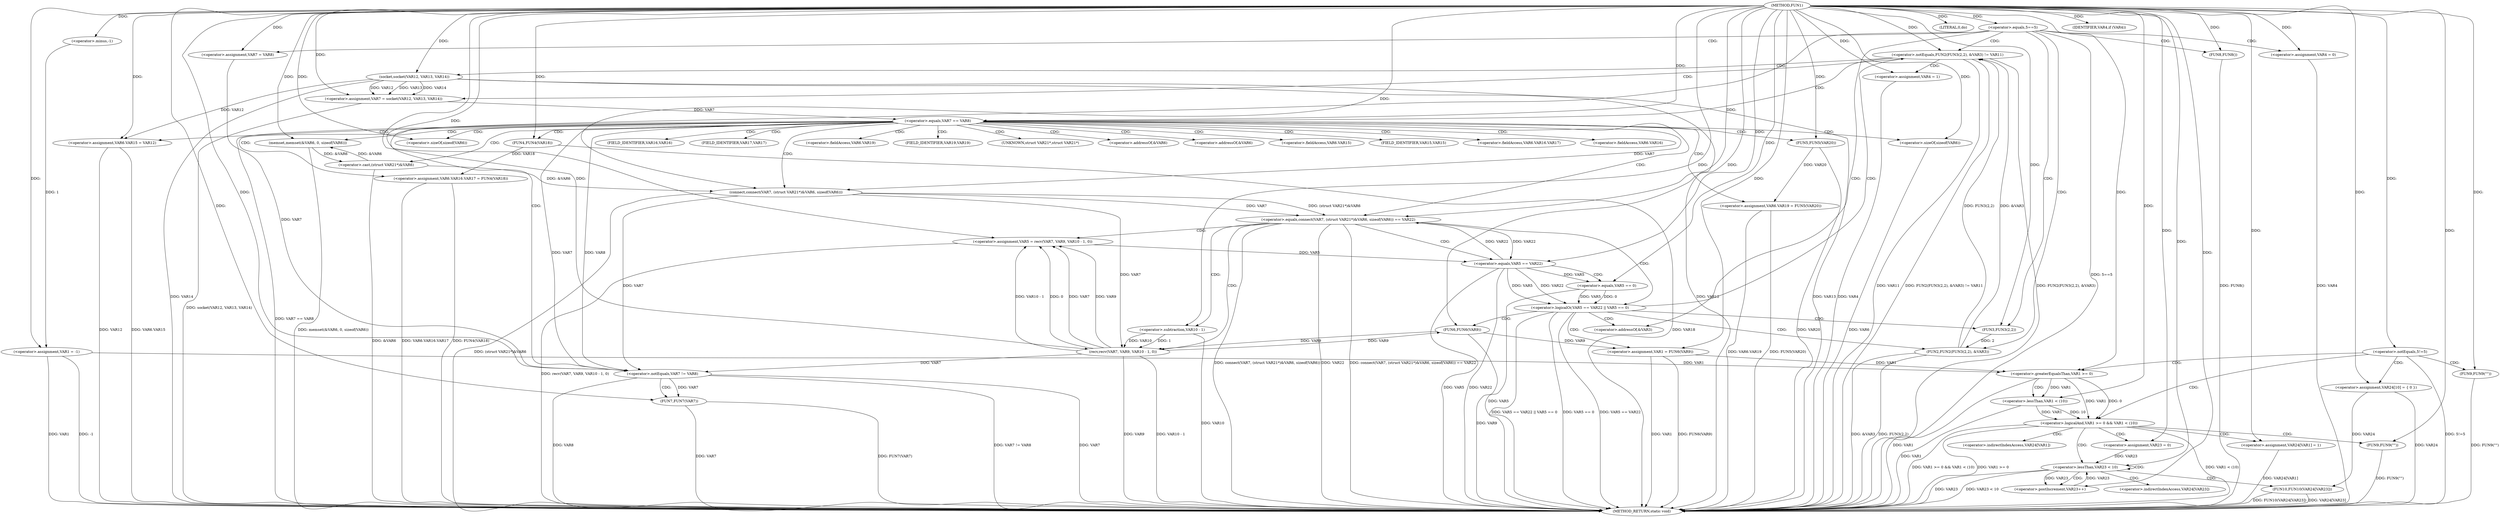 digraph FUN1 {  
"1000100" [label = "(METHOD,FUN1)" ]
"1000272" [label = "(METHOD_RETURN,static void)" ]
"1000103" [label = "(<operator>.assignment,VAR1 = -1)" ]
"1000105" [label = "(<operator>.minus,-1)" ]
"1000108" [label = "(<operator>.equals,5==5)" ]
"1000115" [label = "(<operator>.assignment,VAR4 = 0)" ]
"1000121" [label = "(<operator>.assignment,VAR7 = VAR8)" ]
"1000128" [label = "(<operator>.notEquals,FUN2(FUN3(2,2), &VAR3) != VAR11)" ]
"1000129" [label = "(FUN2,FUN2(FUN3(2,2), &VAR3))" ]
"1000130" [label = "(FUN3,FUN3(2,2))" ]
"1000138" [label = "(<operator>.assignment,VAR4 = 1)" ]
"1000141" [label = "(<operator>.assignment,VAR7 = socket(VAR12, VAR13, VAR14))" ]
"1000143" [label = "(socket,socket(VAR12, VAR13, VAR14))" ]
"1000148" [label = "(<operator>.equals,VAR7 == VAR8)" ]
"1000153" [label = "(memset,memset(&VAR6, 0, sizeof(VAR6)))" ]
"1000157" [label = "(<operator>.sizeOf,sizeof(VAR6))" ]
"1000159" [label = "(<operator>.assignment,VAR6.VAR15 = VAR12)" ]
"1000164" [label = "(<operator>.assignment,VAR6.VAR16.VAR17 = FUN4(VAR18))" ]
"1000170" [label = "(FUN4,FUN4(VAR18))" ]
"1000172" [label = "(<operator>.assignment,VAR6.VAR19 = FUN5(VAR20))" ]
"1000176" [label = "(FUN5,FUN5(VAR20))" ]
"1000179" [label = "(<operator>.equals,connect(VAR7, (struct VAR21*)&VAR6, sizeof(VAR6)) == VAR22)" ]
"1000180" [label = "(connect,connect(VAR7, (struct VAR21*)&VAR6, sizeof(VAR6)))" ]
"1000182" [label = "(<operator>.cast,(struct VAR21*)&VAR6)" ]
"1000186" [label = "(<operator>.sizeOf,sizeof(VAR6))" ]
"1000191" [label = "(<operator>.assignment,VAR5 = recv(VAR7, VAR9, VAR10 - 1, 0))" ]
"1000193" [label = "(recv,recv(VAR7, VAR9, VAR10 - 1, 0))" ]
"1000196" [label = "(<operator>.subtraction,VAR10 - 1)" ]
"1000201" [label = "(<operator>.logicalOr,VAR5 == VAR22 || VAR5 == 0)" ]
"1000202" [label = "(<operator>.equals,VAR5 == VAR22)" ]
"1000205" [label = "(<operator>.equals,VAR5 == 0)" ]
"1000210" [label = "(<operator>.assignment,VAR1 = FUN6(VAR9))" ]
"1000212" [label = "(FUN6,FUN6(VAR9))" ]
"1000214" [label = "(LITERAL,0,do)" ]
"1000216" [label = "(<operator>.notEquals,VAR7 != VAR8)" ]
"1000220" [label = "(FUN7,FUN7(VAR7))" ]
"1000223" [label = "(IDENTIFIER,VAR4,if (VAR4))" ]
"1000225" [label = "(FUN8,FUN8())" ]
"1000227" [label = "(<operator>.notEquals,5!=5)" ]
"1000231" [label = "(FUN9,FUN9(\"\"))" ]
"1000238" [label = "(<operator>.assignment,VAR24[10] = { 0 })" ]
"1000241" [label = "(<operator>.logicalAnd,VAR1 >= 0 && VAR1 < (10))" ]
"1000242" [label = "(<operator>.greaterEqualsThan,VAR1 >= 0)" ]
"1000245" [label = "(<operator>.lessThan,VAR1 < (10))" ]
"1000249" [label = "(<operator>.assignment,VAR24[VAR1] = 1)" ]
"1000255" [label = "(<operator>.assignment,VAR23 = 0)" ]
"1000258" [label = "(<operator>.lessThan,VAR23 < 10)" ]
"1000261" [label = "(<operator>.postIncrement,VAR23++)" ]
"1000264" [label = "(FUN10,FUN10(VAR24[VAR23]))" ]
"1000270" [label = "(FUN9,FUN9(\"\"))" ]
"1000133" [label = "(<operator>.addressOf,&VAR3)" ]
"1000154" [label = "(<operator>.addressOf,&VAR6)" ]
"1000160" [label = "(<operator>.fieldAccess,VAR6.VAR15)" ]
"1000162" [label = "(FIELD_IDENTIFIER,VAR15,VAR15)" ]
"1000165" [label = "(<operator>.fieldAccess,VAR6.VAR16.VAR17)" ]
"1000166" [label = "(<operator>.fieldAccess,VAR6.VAR16)" ]
"1000168" [label = "(FIELD_IDENTIFIER,VAR16,VAR16)" ]
"1000169" [label = "(FIELD_IDENTIFIER,VAR17,VAR17)" ]
"1000173" [label = "(<operator>.fieldAccess,VAR6.VAR19)" ]
"1000175" [label = "(FIELD_IDENTIFIER,VAR19,VAR19)" ]
"1000183" [label = "(UNKNOWN,struct VAR21*,struct VAR21*)" ]
"1000184" [label = "(<operator>.addressOf,&VAR6)" ]
"1000250" [label = "(<operator>.indirectIndexAccess,VAR24[VAR1])" ]
"1000265" [label = "(<operator>.indirectIndexAccess,VAR24[VAR23])" ]
  "1000108" -> "1000272"  [ label = "DDG: 5==5"] 
  "1000216" -> "1000272"  [ label = "DDG: VAR7 != VAR8"] 
  "1000103" -> "1000272"  [ label = "DDG: -1"] 
  "1000153" -> "1000272"  [ label = "DDG: memset(&VAR6, 0, sizeof(VAR6))"] 
  "1000231" -> "1000272"  [ label = "DDG: FUN9(\"\")"] 
  "1000129" -> "1000272"  [ label = "DDG: &VAR3"] 
  "1000210" -> "1000272"  [ label = "DDG: FUN6(VAR9)"] 
  "1000196" -> "1000272"  [ label = "DDG: VAR10"] 
  "1000115" -> "1000272"  [ label = "DDG: VAR4"] 
  "1000180" -> "1000272"  [ label = "DDG: (struct VAR21*)&VAR6"] 
  "1000258" -> "1000272"  [ label = "DDG: VAR23"] 
  "1000179" -> "1000272"  [ label = "DDG: VAR22"] 
  "1000129" -> "1000272"  [ label = "DDG: FUN3(2,2)"] 
  "1000186" -> "1000272"  [ label = "DDG: VAR6"] 
  "1000225" -> "1000272"  [ label = "DDG: FUN8()"] 
  "1000220" -> "1000272"  [ label = "DDG: VAR7"] 
  "1000201" -> "1000272"  [ label = "DDG: VAR5 == VAR22 || VAR5 == 0"] 
  "1000227" -> "1000272"  [ label = "DDG: 5!=5"] 
  "1000238" -> "1000272"  [ label = "DDG: VAR24"] 
  "1000179" -> "1000272"  [ label = "DDG: connect(VAR7, (struct VAR21*)&VAR6, sizeof(VAR6)) == VAR22"] 
  "1000103" -> "1000272"  [ label = "DDG: VAR1"] 
  "1000216" -> "1000272"  [ label = "DDG: VAR7"] 
  "1000159" -> "1000272"  [ label = "DDG: VAR6.VAR15"] 
  "1000205" -> "1000272"  [ label = "DDG: VAR5"] 
  "1000138" -> "1000272"  [ label = "DDG: VAR4"] 
  "1000193" -> "1000272"  [ label = "DDG: VAR9"] 
  "1000182" -> "1000272"  [ label = "DDG: &VAR6"] 
  "1000264" -> "1000272"  [ label = "DDG: VAR24[VAR23]"] 
  "1000128" -> "1000272"  [ label = "DDG: FUN2(FUN3(2,2), &VAR3)"] 
  "1000143" -> "1000272"  [ label = "DDG: VAR12"] 
  "1000179" -> "1000272"  [ label = "DDG: connect(VAR7, (struct VAR21*)&VAR6, sizeof(VAR6))"] 
  "1000264" -> "1000272"  [ label = "DDG: FUN10(VAR24[VAR23])"] 
  "1000216" -> "1000272"  [ label = "DDG: VAR8"] 
  "1000202" -> "1000272"  [ label = "DDG: VAR5"] 
  "1000258" -> "1000272"  [ label = "DDG: VAR23 < 10"] 
  "1000148" -> "1000272"  [ label = "DDG: VAR7 == VAR8"] 
  "1000172" -> "1000272"  [ label = "DDG: FUN5(VAR20)"] 
  "1000212" -> "1000272"  [ label = "DDG: VAR9"] 
  "1000128" -> "1000272"  [ label = "DDG: VAR11"] 
  "1000191" -> "1000272"  [ label = "DDG: recv(VAR7, VAR9, VAR10 - 1, 0)"] 
  "1000210" -> "1000272"  [ label = "DDG: VAR1"] 
  "1000172" -> "1000272"  [ label = "DDG: VAR6.VAR19"] 
  "1000141" -> "1000272"  [ label = "DDG: socket(VAR12, VAR13, VAR14)"] 
  "1000241" -> "1000272"  [ label = "DDG: VAR1 >= 0"] 
  "1000143" -> "1000272"  [ label = "DDG: VAR13"] 
  "1000220" -> "1000272"  [ label = "DDG: FUN7(VAR7)"] 
  "1000170" -> "1000272"  [ label = "DDG: VAR18"] 
  "1000176" -> "1000272"  [ label = "DDG: VAR20"] 
  "1000164" -> "1000272"  [ label = "DDG: FUN4(VAR18)"] 
  "1000270" -> "1000272"  [ label = "DDG: FUN9(\"\")"] 
  "1000128" -> "1000272"  [ label = "DDG: FUN2(FUN3(2,2), &VAR3) != VAR11"] 
  "1000249" -> "1000272"  [ label = "DDG: VAR24[VAR1]"] 
  "1000201" -> "1000272"  [ label = "DDG: VAR5 == 0"] 
  "1000241" -> "1000272"  [ label = "DDG: VAR1 < (10)"] 
  "1000159" -> "1000272"  [ label = "DDG: VAR12"] 
  "1000193" -> "1000272"  [ label = "DDG: VAR10 - 1"] 
  "1000245" -> "1000272"  [ label = "DDG: VAR1"] 
  "1000143" -> "1000272"  [ label = "DDG: VAR14"] 
  "1000241" -> "1000272"  [ label = "DDG: VAR1 >= 0 && VAR1 < (10)"] 
  "1000242" -> "1000272"  [ label = "DDG: VAR1"] 
  "1000201" -> "1000272"  [ label = "DDG: VAR5 == VAR22"] 
  "1000202" -> "1000272"  [ label = "DDG: VAR22"] 
  "1000164" -> "1000272"  [ label = "DDG: VAR6.VAR16.VAR17"] 
  "1000105" -> "1000103"  [ label = "DDG: 1"] 
  "1000100" -> "1000103"  [ label = "DDG: "] 
  "1000100" -> "1000105"  [ label = "DDG: "] 
  "1000100" -> "1000108"  [ label = "DDG: "] 
  "1000100" -> "1000115"  [ label = "DDG: "] 
  "1000100" -> "1000121"  [ label = "DDG: "] 
  "1000129" -> "1000128"  [ label = "DDG: FUN3(2,2)"] 
  "1000129" -> "1000128"  [ label = "DDG: &VAR3"] 
  "1000130" -> "1000129"  [ label = "DDG: 2"] 
  "1000100" -> "1000130"  [ label = "DDG: "] 
  "1000100" -> "1000128"  [ label = "DDG: "] 
  "1000100" -> "1000138"  [ label = "DDG: "] 
  "1000143" -> "1000141"  [ label = "DDG: VAR12"] 
  "1000143" -> "1000141"  [ label = "DDG: VAR13"] 
  "1000143" -> "1000141"  [ label = "DDG: VAR14"] 
  "1000100" -> "1000141"  [ label = "DDG: "] 
  "1000100" -> "1000143"  [ label = "DDG: "] 
  "1000141" -> "1000148"  [ label = "DDG: VAR7"] 
  "1000100" -> "1000148"  [ label = "DDG: "] 
  "1000182" -> "1000153"  [ label = "DDG: &VAR6"] 
  "1000100" -> "1000153"  [ label = "DDG: "] 
  "1000100" -> "1000157"  [ label = "DDG: "] 
  "1000143" -> "1000159"  [ label = "DDG: VAR12"] 
  "1000100" -> "1000159"  [ label = "DDG: "] 
  "1000170" -> "1000164"  [ label = "DDG: VAR18"] 
  "1000100" -> "1000170"  [ label = "DDG: "] 
  "1000176" -> "1000172"  [ label = "DDG: VAR20"] 
  "1000100" -> "1000176"  [ label = "DDG: "] 
  "1000180" -> "1000179"  [ label = "DDG: VAR7"] 
  "1000180" -> "1000179"  [ label = "DDG: (struct VAR21*)&VAR6"] 
  "1000148" -> "1000180"  [ label = "DDG: VAR7"] 
  "1000100" -> "1000180"  [ label = "DDG: "] 
  "1000182" -> "1000180"  [ label = "DDG: &VAR6"] 
  "1000153" -> "1000182"  [ label = "DDG: &VAR6"] 
  "1000100" -> "1000186"  [ label = "DDG: "] 
  "1000202" -> "1000179"  [ label = "DDG: VAR22"] 
  "1000100" -> "1000179"  [ label = "DDG: "] 
  "1000193" -> "1000191"  [ label = "DDG: VAR7"] 
  "1000193" -> "1000191"  [ label = "DDG: VAR9"] 
  "1000193" -> "1000191"  [ label = "DDG: VAR10 - 1"] 
  "1000193" -> "1000191"  [ label = "DDG: 0"] 
  "1000100" -> "1000191"  [ label = "DDG: "] 
  "1000180" -> "1000193"  [ label = "DDG: VAR7"] 
  "1000100" -> "1000193"  [ label = "DDG: "] 
  "1000212" -> "1000193"  [ label = "DDG: VAR9"] 
  "1000196" -> "1000193"  [ label = "DDG: VAR10"] 
  "1000196" -> "1000193"  [ label = "DDG: 1"] 
  "1000100" -> "1000196"  [ label = "DDG: "] 
  "1000202" -> "1000201"  [ label = "DDG: VAR5"] 
  "1000202" -> "1000201"  [ label = "DDG: VAR22"] 
  "1000191" -> "1000202"  [ label = "DDG: VAR5"] 
  "1000100" -> "1000202"  [ label = "DDG: "] 
  "1000179" -> "1000202"  [ label = "DDG: VAR22"] 
  "1000205" -> "1000201"  [ label = "DDG: VAR5"] 
  "1000205" -> "1000201"  [ label = "DDG: 0"] 
  "1000202" -> "1000205"  [ label = "DDG: VAR5"] 
  "1000100" -> "1000205"  [ label = "DDG: "] 
  "1000212" -> "1000210"  [ label = "DDG: VAR9"] 
  "1000100" -> "1000210"  [ label = "DDG: "] 
  "1000193" -> "1000212"  [ label = "DDG: VAR9"] 
  "1000100" -> "1000212"  [ label = "DDG: "] 
  "1000100" -> "1000214"  [ label = "DDG: "] 
  "1000193" -> "1000216"  [ label = "DDG: VAR7"] 
  "1000180" -> "1000216"  [ label = "DDG: VAR7"] 
  "1000148" -> "1000216"  [ label = "DDG: VAR7"] 
  "1000121" -> "1000216"  [ label = "DDG: VAR7"] 
  "1000100" -> "1000216"  [ label = "DDG: "] 
  "1000148" -> "1000216"  [ label = "DDG: VAR8"] 
  "1000216" -> "1000220"  [ label = "DDG: VAR7"] 
  "1000100" -> "1000220"  [ label = "DDG: "] 
  "1000100" -> "1000223"  [ label = "DDG: "] 
  "1000100" -> "1000225"  [ label = "DDG: "] 
  "1000100" -> "1000227"  [ label = "DDG: "] 
  "1000100" -> "1000231"  [ label = "DDG: "] 
  "1000100" -> "1000238"  [ label = "DDG: "] 
  "1000242" -> "1000241"  [ label = "DDG: VAR1"] 
  "1000242" -> "1000241"  [ label = "DDG: 0"] 
  "1000103" -> "1000242"  [ label = "DDG: VAR1"] 
  "1000210" -> "1000242"  [ label = "DDG: VAR1"] 
  "1000100" -> "1000242"  [ label = "DDG: "] 
  "1000245" -> "1000241"  [ label = "DDG: VAR1"] 
  "1000245" -> "1000241"  [ label = "DDG: 10"] 
  "1000242" -> "1000245"  [ label = "DDG: VAR1"] 
  "1000100" -> "1000245"  [ label = "DDG: "] 
  "1000100" -> "1000249"  [ label = "DDG: "] 
  "1000100" -> "1000255"  [ label = "DDG: "] 
  "1000261" -> "1000258"  [ label = "DDG: VAR23"] 
  "1000255" -> "1000258"  [ label = "DDG: VAR23"] 
  "1000100" -> "1000258"  [ label = "DDG: "] 
  "1000258" -> "1000261"  [ label = "DDG: VAR23"] 
  "1000100" -> "1000261"  [ label = "DDG: "] 
  "1000238" -> "1000264"  [ label = "DDG: VAR24"] 
  "1000100" -> "1000270"  [ label = "DDG: "] 
  "1000108" -> "1000128"  [ label = "CDG: "] 
  "1000108" -> "1000133"  [ label = "CDG: "] 
  "1000108" -> "1000216"  [ label = "CDG: "] 
  "1000108" -> "1000130"  [ label = "CDG: "] 
  "1000108" -> "1000121"  [ label = "CDG: "] 
  "1000108" -> "1000129"  [ label = "CDG: "] 
  "1000108" -> "1000115"  [ label = "CDG: "] 
  "1000108" -> "1000225"  [ label = "CDG: "] 
  "1000128" -> "1000141"  [ label = "CDG: "] 
  "1000128" -> "1000148"  [ label = "CDG: "] 
  "1000128" -> "1000138"  [ label = "CDG: "] 
  "1000128" -> "1000143"  [ label = "CDG: "] 
  "1000148" -> "1000164"  [ label = "CDG: "] 
  "1000148" -> "1000182"  [ label = "CDG: "] 
  "1000148" -> "1000166"  [ label = "CDG: "] 
  "1000148" -> "1000180"  [ label = "CDG: "] 
  "1000148" -> "1000183"  [ label = "CDG: "] 
  "1000148" -> "1000165"  [ label = "CDG: "] 
  "1000148" -> "1000157"  [ label = "CDG: "] 
  "1000148" -> "1000175"  [ label = "CDG: "] 
  "1000148" -> "1000154"  [ label = "CDG: "] 
  "1000148" -> "1000160"  [ label = "CDG: "] 
  "1000148" -> "1000179"  [ label = "CDG: "] 
  "1000148" -> "1000176"  [ label = "CDG: "] 
  "1000148" -> "1000153"  [ label = "CDG: "] 
  "1000148" -> "1000186"  [ label = "CDG: "] 
  "1000148" -> "1000172"  [ label = "CDG: "] 
  "1000148" -> "1000169"  [ label = "CDG: "] 
  "1000148" -> "1000168"  [ label = "CDG: "] 
  "1000148" -> "1000159"  [ label = "CDG: "] 
  "1000148" -> "1000173"  [ label = "CDG: "] 
  "1000148" -> "1000170"  [ label = "CDG: "] 
  "1000148" -> "1000184"  [ label = "CDG: "] 
  "1000148" -> "1000162"  [ label = "CDG: "] 
  "1000179" -> "1000191"  [ label = "CDG: "] 
  "1000179" -> "1000201"  [ label = "CDG: "] 
  "1000179" -> "1000196"  [ label = "CDG: "] 
  "1000179" -> "1000202"  [ label = "CDG: "] 
  "1000179" -> "1000193"  [ label = "CDG: "] 
  "1000201" -> "1000210"  [ label = "CDG: "] 
  "1000201" -> "1000212"  [ label = "CDG: "] 
  "1000201" -> "1000128"  [ label = "CDG: "] 
  "1000201" -> "1000133"  [ label = "CDG: "] 
  "1000201" -> "1000130"  [ label = "CDG: "] 
  "1000201" -> "1000129"  [ label = "CDG: "] 
  "1000202" -> "1000205"  [ label = "CDG: "] 
  "1000216" -> "1000220"  [ label = "CDG: "] 
  "1000227" -> "1000238"  [ label = "CDG: "] 
  "1000227" -> "1000242"  [ label = "CDG: "] 
  "1000227" -> "1000231"  [ label = "CDG: "] 
  "1000227" -> "1000241"  [ label = "CDG: "] 
  "1000241" -> "1000258"  [ label = "CDG: "] 
  "1000241" -> "1000255"  [ label = "CDG: "] 
  "1000241" -> "1000250"  [ label = "CDG: "] 
  "1000241" -> "1000270"  [ label = "CDG: "] 
  "1000241" -> "1000249"  [ label = "CDG: "] 
  "1000242" -> "1000245"  [ label = "CDG: "] 
  "1000258" -> "1000258"  [ label = "CDG: "] 
  "1000258" -> "1000261"  [ label = "CDG: "] 
  "1000258" -> "1000265"  [ label = "CDG: "] 
  "1000258" -> "1000264"  [ label = "CDG: "] 
}
